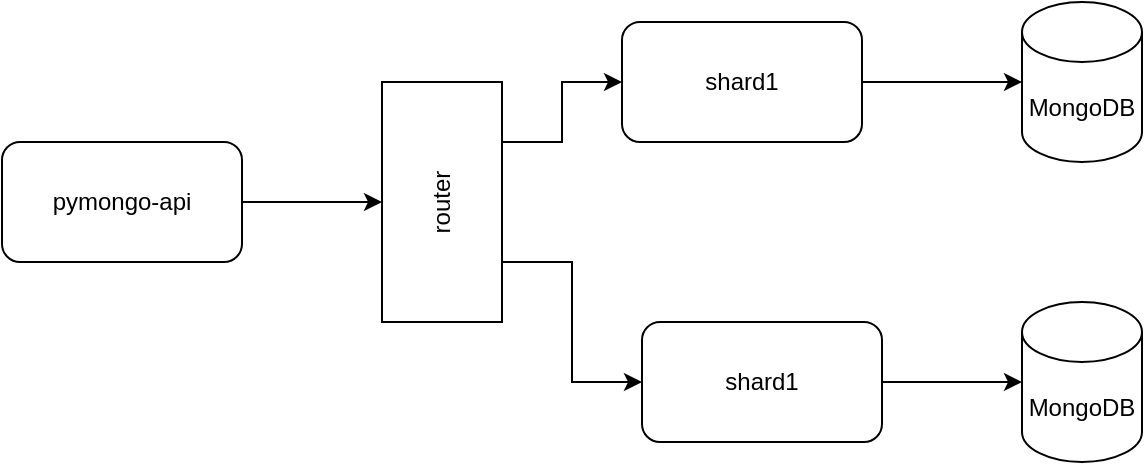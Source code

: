 <mxfile version="24.8.9">
  <diagram name="Page-1" id="-H_mtQnk-PTXWXPvYvuk">
    <mxGraphModel dx="1012" dy="592" grid="1" gridSize="10" guides="1" tooltips="1" connect="1" arrows="1" fold="1" page="1" pageScale="1" pageWidth="1169" pageHeight="827" math="0" shadow="0">
      <root>
        <mxCell id="0" />
        <mxCell id="1" parent="0" />
        <mxCell id="zA23MoTUsTF4_91t8viU-2" value="MongoDB" style="shape=cylinder3;whiteSpace=wrap;html=1;boundedLbl=1;backgroundOutline=1;size=15;" parent="1" vertex="1">
          <mxGeometry x="750" y="350" width="60" height="80" as="geometry" />
        </mxCell>
        <mxCell id="uGlacwfJj0JokIyBRGli-6" style="edgeStyle=orthogonalEdgeStyle;rounded=0;orthogonalLoop=1;jettySize=auto;html=1;entryX=0.5;entryY=0;entryDx=0;entryDy=0;" parent="1" source="zA23MoTUsTF4_91t8viU-3" target="uGlacwfJj0JokIyBRGli-5" edge="1">
          <mxGeometry relative="1" as="geometry" />
        </mxCell>
        <mxCell id="zA23MoTUsTF4_91t8viU-3" value="pymongo-api" style="rounded=1;whiteSpace=wrap;html=1;" parent="1" vertex="1">
          <mxGeometry x="240" y="270" width="120" height="60" as="geometry" />
        </mxCell>
        <mxCell id="uGlacwfJj0JokIyBRGli-1" value="shard1" style="rounded=1;whiteSpace=wrap;html=1;" parent="1" vertex="1">
          <mxGeometry x="550" y="210" width="120" height="60" as="geometry" />
        </mxCell>
        <mxCell id="uGlacwfJj0JokIyBRGli-3" value="shard1" style="rounded=1;whiteSpace=wrap;html=1;" parent="1" vertex="1">
          <mxGeometry x="560" y="360" width="120" height="60" as="geometry" />
        </mxCell>
        <mxCell id="uGlacwfJj0JokIyBRGli-7" style="edgeStyle=orthogonalEdgeStyle;rounded=0;orthogonalLoop=1;jettySize=auto;html=1;exitX=0.75;exitY=1;exitDx=0;exitDy=0;entryX=0;entryY=0.5;entryDx=0;entryDy=0;" parent="1" source="uGlacwfJj0JokIyBRGli-5" target="uGlacwfJj0JokIyBRGli-1" edge="1">
          <mxGeometry relative="1" as="geometry" />
        </mxCell>
        <mxCell id="uGlacwfJj0JokIyBRGli-8" style="edgeStyle=orthogonalEdgeStyle;rounded=0;orthogonalLoop=1;jettySize=auto;html=1;exitX=0.25;exitY=1;exitDx=0;exitDy=0;entryX=0;entryY=0.5;entryDx=0;entryDy=0;" parent="1" source="uGlacwfJj0JokIyBRGli-5" target="uGlacwfJj0JokIyBRGli-3" edge="1">
          <mxGeometry relative="1" as="geometry" />
        </mxCell>
        <mxCell id="uGlacwfJj0JokIyBRGli-5" value="router" style="rounded=0;whiteSpace=wrap;html=1;rotation=-90;" parent="1" vertex="1">
          <mxGeometry x="400" y="270" width="120" height="60" as="geometry" />
        </mxCell>
        <mxCell id="uGlacwfJj0JokIyBRGli-9" style="edgeStyle=orthogonalEdgeStyle;rounded=0;orthogonalLoop=1;jettySize=auto;html=1;entryX=0;entryY=0.5;entryDx=0;entryDy=0;entryPerimeter=0;" parent="1" source="uGlacwfJj0JokIyBRGli-3" target="zA23MoTUsTF4_91t8viU-2" edge="1">
          <mxGeometry relative="1" as="geometry" />
        </mxCell>
        <mxCell id="uGlacwfJj0JokIyBRGli-10" value="MongoDB" style="shape=cylinder3;whiteSpace=wrap;html=1;boundedLbl=1;backgroundOutline=1;size=15;" parent="1" vertex="1">
          <mxGeometry x="750" y="200" width="60" height="80" as="geometry" />
        </mxCell>
        <mxCell id="uGlacwfJj0JokIyBRGli-11" style="edgeStyle=orthogonalEdgeStyle;rounded=0;orthogonalLoop=1;jettySize=auto;html=1;entryX=0;entryY=0.5;entryDx=0;entryDy=0;entryPerimeter=0;" parent="1" source="uGlacwfJj0JokIyBRGli-1" target="uGlacwfJj0JokIyBRGli-10" edge="1">
          <mxGeometry relative="1" as="geometry" />
        </mxCell>
      </root>
    </mxGraphModel>
  </diagram>
</mxfile>
